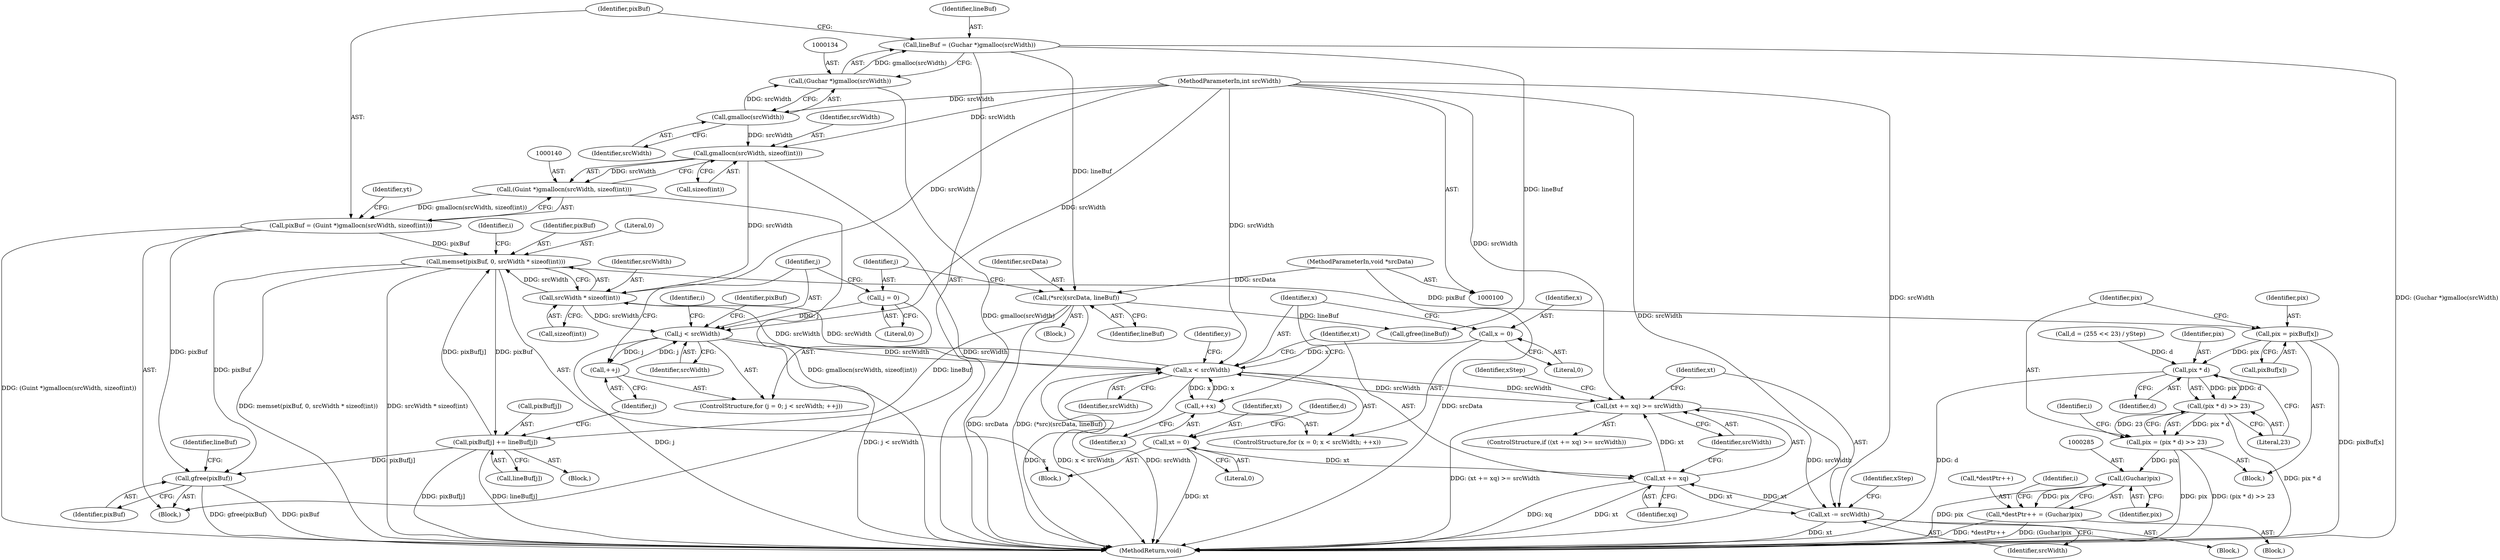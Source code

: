 digraph "0_poppler_957aa252912cde85d76c41e9710b33425a82b696@API" {
"1000181" [label="(Call,memset(pixBuf, 0, srcWidth * sizeof(int)))"];
"1000211" [label="(Call,pixBuf[j] += lineBuf[j])"];
"1000198" [label="(Call,(*src)(srcData, lineBuf))"];
"1000102" [label="(MethodParameterIn,void *srcData)"];
"1000131" [label="(Call,lineBuf = (Guchar *)gmalloc(srcWidth))"];
"1000133" [label="(Call,(Guchar *)gmalloc(srcWidth))"];
"1000135" [label="(Call,gmalloc(srcWidth))"];
"1000103" [label="(MethodParameterIn,int srcWidth)"];
"1000181" [label="(Call,memset(pixBuf, 0, srcWidth * sizeof(int)))"];
"1000137" [label="(Call,pixBuf = (Guint *)gmallocn(srcWidth, sizeof(int)))"];
"1000139" [label="(Call,(Guint *)gmallocn(srcWidth, sizeof(int)))"];
"1000141" [label="(Call,gmallocn(srcWidth, sizeof(int)))"];
"1000184" [label="(Call,srcWidth * sizeof(int))"];
"1000232" [label="(Call,x < srcWidth)"];
"1000235" [label="(Call,++x)"];
"1000229" [label="(Call,x = 0)"];
"1000205" [label="(Call,j < srcWidth)"];
"1000208" [label="(Call,++j)"];
"1000202" [label="(Call,j = 0)"];
"1000239" [label="(Call,(xt += xq) >= srcWidth)"];
"1000240" [label="(Call,xt += xq)"];
"1000218" [label="(Call,xt = 0)"];
"1000245" [label="(Call,xt -= srcWidth)"];
"1000258" [label="(Call,pix = pixBuf[x])"];
"1000266" [label="(Call,pix * d)"];
"1000265" [label="(Call,(pix * d) >> 23)"];
"1000263" [label="(Call,pix = (pix * d) >> 23)"];
"1000284" [label="(Call,(Guchar)pix)"];
"1000280" [label="(Call,*destPtr++ = (Guchar)pix)"];
"1000287" [label="(Call,gfree(pixBuf))"];
"1000205" [label="(Call,j < srcWidth)"];
"1000142" [label="(Identifier,srcWidth)"];
"1000287" [label="(Call,gfree(pixBuf))"];
"1000185" [label="(Identifier,srcWidth)"];
"1000218" [label="(Call,xt = 0)"];
"1000108" [label="(Block,)"];
"1000259" [label="(Identifier,pix)"];
"1000284" [label="(Call,(Guchar)pix)"];
"1000240" [label="(Call,xt += xq)"];
"1000161" [label="(Identifier,y)"];
"1000219" [label="(Identifier,xt)"];
"1000186" [label="(Call,sizeof(int))"];
"1000131" [label="(Call,lineBuf = (Guchar *)gmalloc(srcWidth))"];
"1000281" [label="(Call,*destPtr++)"];
"1000272" [label="(Identifier,i)"];
"1000204" [label="(Literal,0)"];
"1000290" [label="(Identifier,lineBuf)"];
"1000207" [label="(Identifier,srcWidth)"];
"1000291" [label="(MethodReturn,void)"];
"1000103" [label="(MethodParameterIn,int srcWidth)"];
"1000190" [label="(Identifier,i)"];
"1000182" [label="(Identifier,pixBuf)"];
"1000203" [label="(Identifier,j)"];
"1000236" [label="(Identifier,x)"];
"1000211" [label="(Call,pixBuf[j] += lineBuf[j])"];
"1000139" [label="(Call,(Guint *)gmallocn(srcWidth, sizeof(int)))"];
"1000162" [label="(Block,)"];
"1000200" [label="(Identifier,lineBuf)"];
"1000267" [label="(Identifier,pix)"];
"1000288" [label="(Identifier,pixBuf)"];
"1000232" [label="(Call,x < srcWidth)"];
"1000238" [label="(ControlStructure,if ((xt += xq) >= srcWidth))"];
"1000222" [label="(Identifier,d)"];
"1000221" [label="(Call,d = (255 << 23) / yStep)"];
"1000199" [label="(Identifier,srcData)"];
"1000146" [label="(Identifier,yt)"];
"1000102" [label="(MethodParameterIn,void *srcData)"];
"1000197" [label="(Block,)"];
"1000268" [label="(Identifier,d)"];
"1000280" [label="(Call,*destPtr++ = (Guchar)pix)"];
"1000234" [label="(Identifier,srcWidth)"];
"1000249" [label="(Identifier,xStep)"];
"1000233" [label="(Identifier,x)"];
"1000206" [label="(Identifier,j)"];
"1000237" [label="(Block,)"];
"1000241" [label="(Identifier,xt)"];
"1000209" [label="(Identifier,j)"];
"1000265" [label="(Call,(pix * d) >> 23)"];
"1000235" [label="(Call,++x)"];
"1000181" [label="(Call,memset(pixBuf, 0, srcWidth * sizeof(int)))"];
"1000244" [label="(Block,)"];
"1000243" [label="(Identifier,srcWidth)"];
"1000137" [label="(Call,pixBuf = (Guint *)gmallocn(srcWidth, sizeof(int)))"];
"1000215" [label="(Call,lineBuf[j])"];
"1000198" [label="(Call,(*src)(srcData, lineBuf))"];
"1000231" [label="(Literal,0)"];
"1000286" [label="(Identifier,pix)"];
"1000230" [label="(Identifier,x)"];
"1000210" [label="(Block,)"];
"1000279" [label="(Block,)"];
"1000135" [label="(Call,gmalloc(srcWidth))"];
"1000201" [label="(ControlStructure,for (j = 0; j < srcWidth; ++j))"];
"1000220" [label="(Literal,0)"];
"1000260" [label="(Call,pixBuf[x])"];
"1000269" [label="(Literal,23)"];
"1000228" [label="(ControlStructure,for (x = 0; x < srcWidth; ++x))"];
"1000246" [label="(Identifier,xt)"];
"1000138" [label="(Identifier,pixBuf)"];
"1000245" [label="(Call,xt -= srcWidth)"];
"1000208" [label="(Call,++j)"];
"1000229" [label="(Call,x = 0)"];
"1000256" [label="(Identifier,xStep)"];
"1000278" [label="(Identifier,i)"];
"1000196" [label="(Identifier,i)"];
"1000202" [label="(Call,j = 0)"];
"1000239" [label="(Call,(xt += xq) >= srcWidth)"];
"1000213" [label="(Identifier,pixBuf)"];
"1000242" [label="(Identifier,xq)"];
"1000143" [label="(Call,sizeof(int))"];
"1000289" [label="(Call,gfree(lineBuf))"];
"1000264" [label="(Identifier,pix)"];
"1000258" [label="(Call,pix = pixBuf[x])"];
"1000132" [label="(Identifier,lineBuf)"];
"1000212" [label="(Call,pixBuf[j])"];
"1000141" [label="(Call,gmallocn(srcWidth, sizeof(int)))"];
"1000247" [label="(Identifier,srcWidth)"];
"1000266" [label="(Call,pix * d)"];
"1000263" [label="(Call,pix = (pix * d) >> 23)"];
"1000184" [label="(Call,srcWidth * sizeof(int))"];
"1000133" [label="(Call,(Guchar *)gmalloc(srcWidth))"];
"1000136" [label="(Identifier,srcWidth)"];
"1000183" [label="(Literal,0)"];
"1000181" -> "1000162"  [label="AST: "];
"1000181" -> "1000184"  [label="CFG: "];
"1000182" -> "1000181"  [label="AST: "];
"1000183" -> "1000181"  [label="AST: "];
"1000184" -> "1000181"  [label="AST: "];
"1000190" -> "1000181"  [label="CFG: "];
"1000181" -> "1000291"  [label="DDG: memset(pixBuf, 0, srcWidth * sizeof(int))"];
"1000181" -> "1000291"  [label="DDG: srcWidth * sizeof(int)"];
"1000211" -> "1000181"  [label="DDG: pixBuf[j]"];
"1000137" -> "1000181"  [label="DDG: pixBuf"];
"1000184" -> "1000181"  [label="DDG: srcWidth"];
"1000181" -> "1000211"  [label="DDG: pixBuf"];
"1000181" -> "1000258"  [label="DDG: pixBuf"];
"1000181" -> "1000287"  [label="DDG: pixBuf"];
"1000211" -> "1000210"  [label="AST: "];
"1000211" -> "1000215"  [label="CFG: "];
"1000212" -> "1000211"  [label="AST: "];
"1000215" -> "1000211"  [label="AST: "];
"1000209" -> "1000211"  [label="CFG: "];
"1000211" -> "1000291"  [label="DDG: pixBuf[j]"];
"1000211" -> "1000291"  [label="DDG: lineBuf[j]"];
"1000198" -> "1000211"  [label="DDG: lineBuf"];
"1000211" -> "1000287"  [label="DDG: pixBuf[j]"];
"1000198" -> "1000197"  [label="AST: "];
"1000198" -> "1000200"  [label="CFG: "];
"1000199" -> "1000198"  [label="AST: "];
"1000200" -> "1000198"  [label="AST: "];
"1000203" -> "1000198"  [label="CFG: "];
"1000198" -> "1000291"  [label="DDG: srcData"];
"1000198" -> "1000291"  [label="DDG: (*src)(srcData, lineBuf)"];
"1000102" -> "1000198"  [label="DDG: srcData"];
"1000131" -> "1000198"  [label="DDG: lineBuf"];
"1000198" -> "1000289"  [label="DDG: lineBuf"];
"1000102" -> "1000100"  [label="AST: "];
"1000102" -> "1000291"  [label="DDG: srcData"];
"1000131" -> "1000108"  [label="AST: "];
"1000131" -> "1000133"  [label="CFG: "];
"1000132" -> "1000131"  [label="AST: "];
"1000133" -> "1000131"  [label="AST: "];
"1000138" -> "1000131"  [label="CFG: "];
"1000131" -> "1000291"  [label="DDG: (Guchar *)gmalloc(srcWidth)"];
"1000133" -> "1000131"  [label="DDG: gmalloc(srcWidth)"];
"1000131" -> "1000289"  [label="DDG: lineBuf"];
"1000133" -> "1000135"  [label="CFG: "];
"1000134" -> "1000133"  [label="AST: "];
"1000135" -> "1000133"  [label="AST: "];
"1000133" -> "1000291"  [label="DDG: gmalloc(srcWidth)"];
"1000135" -> "1000133"  [label="DDG: srcWidth"];
"1000135" -> "1000136"  [label="CFG: "];
"1000136" -> "1000135"  [label="AST: "];
"1000103" -> "1000135"  [label="DDG: srcWidth"];
"1000135" -> "1000141"  [label="DDG: srcWidth"];
"1000103" -> "1000100"  [label="AST: "];
"1000103" -> "1000291"  [label="DDG: srcWidth"];
"1000103" -> "1000141"  [label="DDG: srcWidth"];
"1000103" -> "1000184"  [label="DDG: srcWidth"];
"1000103" -> "1000205"  [label="DDG: srcWidth"];
"1000103" -> "1000232"  [label="DDG: srcWidth"];
"1000103" -> "1000239"  [label="DDG: srcWidth"];
"1000103" -> "1000245"  [label="DDG: srcWidth"];
"1000137" -> "1000108"  [label="AST: "];
"1000137" -> "1000139"  [label="CFG: "];
"1000138" -> "1000137"  [label="AST: "];
"1000139" -> "1000137"  [label="AST: "];
"1000146" -> "1000137"  [label="CFG: "];
"1000137" -> "1000291"  [label="DDG: (Guint *)gmallocn(srcWidth, sizeof(int))"];
"1000139" -> "1000137"  [label="DDG: gmallocn(srcWidth, sizeof(int))"];
"1000137" -> "1000287"  [label="DDG: pixBuf"];
"1000139" -> "1000141"  [label="CFG: "];
"1000140" -> "1000139"  [label="AST: "];
"1000141" -> "1000139"  [label="AST: "];
"1000139" -> "1000291"  [label="DDG: gmallocn(srcWidth, sizeof(int))"];
"1000141" -> "1000139"  [label="DDG: srcWidth"];
"1000141" -> "1000143"  [label="CFG: "];
"1000142" -> "1000141"  [label="AST: "];
"1000143" -> "1000141"  [label="AST: "];
"1000141" -> "1000291"  [label="DDG: srcWidth"];
"1000141" -> "1000184"  [label="DDG: srcWidth"];
"1000184" -> "1000186"  [label="CFG: "];
"1000185" -> "1000184"  [label="AST: "];
"1000186" -> "1000184"  [label="AST: "];
"1000232" -> "1000184"  [label="DDG: srcWidth"];
"1000184" -> "1000205"  [label="DDG: srcWidth"];
"1000184" -> "1000232"  [label="DDG: srcWidth"];
"1000232" -> "1000228"  [label="AST: "];
"1000232" -> "1000234"  [label="CFG: "];
"1000233" -> "1000232"  [label="AST: "];
"1000234" -> "1000232"  [label="AST: "];
"1000241" -> "1000232"  [label="CFG: "];
"1000161" -> "1000232"  [label="CFG: "];
"1000232" -> "1000291"  [label="DDG: x"];
"1000232" -> "1000291"  [label="DDG: x < srcWidth"];
"1000232" -> "1000291"  [label="DDG: srcWidth"];
"1000235" -> "1000232"  [label="DDG: x"];
"1000229" -> "1000232"  [label="DDG: x"];
"1000205" -> "1000232"  [label="DDG: srcWidth"];
"1000239" -> "1000232"  [label="DDG: srcWidth"];
"1000232" -> "1000235"  [label="DDG: x"];
"1000232" -> "1000239"  [label="DDG: srcWidth"];
"1000235" -> "1000228"  [label="AST: "];
"1000235" -> "1000236"  [label="CFG: "];
"1000236" -> "1000235"  [label="AST: "];
"1000233" -> "1000235"  [label="CFG: "];
"1000229" -> "1000228"  [label="AST: "];
"1000229" -> "1000231"  [label="CFG: "];
"1000230" -> "1000229"  [label="AST: "];
"1000231" -> "1000229"  [label="AST: "];
"1000233" -> "1000229"  [label="CFG: "];
"1000205" -> "1000201"  [label="AST: "];
"1000205" -> "1000207"  [label="CFG: "];
"1000206" -> "1000205"  [label="AST: "];
"1000207" -> "1000205"  [label="AST: "];
"1000213" -> "1000205"  [label="CFG: "];
"1000196" -> "1000205"  [label="CFG: "];
"1000205" -> "1000291"  [label="DDG: j"];
"1000205" -> "1000291"  [label="DDG: j < srcWidth"];
"1000208" -> "1000205"  [label="DDG: j"];
"1000202" -> "1000205"  [label="DDG: j"];
"1000205" -> "1000208"  [label="DDG: j"];
"1000208" -> "1000201"  [label="AST: "];
"1000208" -> "1000209"  [label="CFG: "];
"1000209" -> "1000208"  [label="AST: "];
"1000206" -> "1000208"  [label="CFG: "];
"1000202" -> "1000201"  [label="AST: "];
"1000202" -> "1000204"  [label="CFG: "];
"1000203" -> "1000202"  [label="AST: "];
"1000204" -> "1000202"  [label="AST: "];
"1000206" -> "1000202"  [label="CFG: "];
"1000239" -> "1000238"  [label="AST: "];
"1000239" -> "1000243"  [label="CFG: "];
"1000240" -> "1000239"  [label="AST: "];
"1000243" -> "1000239"  [label="AST: "];
"1000246" -> "1000239"  [label="CFG: "];
"1000256" -> "1000239"  [label="CFG: "];
"1000239" -> "1000291"  [label="DDG: (xt += xq) >= srcWidth"];
"1000240" -> "1000239"  [label="DDG: xt"];
"1000239" -> "1000245"  [label="DDG: srcWidth"];
"1000240" -> "1000242"  [label="CFG: "];
"1000241" -> "1000240"  [label="AST: "];
"1000242" -> "1000240"  [label="AST: "];
"1000243" -> "1000240"  [label="CFG: "];
"1000240" -> "1000291"  [label="DDG: xq"];
"1000240" -> "1000291"  [label="DDG: xt"];
"1000218" -> "1000240"  [label="DDG: xt"];
"1000245" -> "1000240"  [label="DDG: xt"];
"1000240" -> "1000245"  [label="DDG: xt"];
"1000218" -> "1000162"  [label="AST: "];
"1000218" -> "1000220"  [label="CFG: "];
"1000219" -> "1000218"  [label="AST: "];
"1000220" -> "1000218"  [label="AST: "];
"1000222" -> "1000218"  [label="CFG: "];
"1000218" -> "1000291"  [label="DDG: xt"];
"1000245" -> "1000244"  [label="AST: "];
"1000245" -> "1000247"  [label="CFG: "];
"1000246" -> "1000245"  [label="AST: "];
"1000247" -> "1000245"  [label="AST: "];
"1000249" -> "1000245"  [label="CFG: "];
"1000245" -> "1000291"  [label="DDG: xt"];
"1000258" -> "1000237"  [label="AST: "];
"1000258" -> "1000260"  [label="CFG: "];
"1000259" -> "1000258"  [label="AST: "];
"1000260" -> "1000258"  [label="AST: "];
"1000264" -> "1000258"  [label="CFG: "];
"1000258" -> "1000291"  [label="DDG: pixBuf[x]"];
"1000258" -> "1000266"  [label="DDG: pix"];
"1000266" -> "1000265"  [label="AST: "];
"1000266" -> "1000268"  [label="CFG: "];
"1000267" -> "1000266"  [label="AST: "];
"1000268" -> "1000266"  [label="AST: "];
"1000269" -> "1000266"  [label="CFG: "];
"1000266" -> "1000291"  [label="DDG: d"];
"1000266" -> "1000265"  [label="DDG: pix"];
"1000266" -> "1000265"  [label="DDG: d"];
"1000221" -> "1000266"  [label="DDG: d"];
"1000265" -> "1000263"  [label="AST: "];
"1000265" -> "1000269"  [label="CFG: "];
"1000269" -> "1000265"  [label="AST: "];
"1000263" -> "1000265"  [label="CFG: "];
"1000265" -> "1000291"  [label="DDG: pix * d"];
"1000265" -> "1000263"  [label="DDG: pix * d"];
"1000265" -> "1000263"  [label="DDG: 23"];
"1000263" -> "1000237"  [label="AST: "];
"1000264" -> "1000263"  [label="AST: "];
"1000272" -> "1000263"  [label="CFG: "];
"1000263" -> "1000291"  [label="DDG: (pix * d) >> 23"];
"1000263" -> "1000291"  [label="DDG: pix"];
"1000263" -> "1000284"  [label="DDG: pix"];
"1000284" -> "1000280"  [label="AST: "];
"1000284" -> "1000286"  [label="CFG: "];
"1000285" -> "1000284"  [label="AST: "];
"1000286" -> "1000284"  [label="AST: "];
"1000280" -> "1000284"  [label="CFG: "];
"1000284" -> "1000291"  [label="DDG: pix"];
"1000284" -> "1000280"  [label="DDG: pix"];
"1000280" -> "1000279"  [label="AST: "];
"1000281" -> "1000280"  [label="AST: "];
"1000278" -> "1000280"  [label="CFG: "];
"1000280" -> "1000291"  [label="DDG: (Guchar)pix"];
"1000280" -> "1000291"  [label="DDG: *destPtr++"];
"1000287" -> "1000108"  [label="AST: "];
"1000287" -> "1000288"  [label="CFG: "];
"1000288" -> "1000287"  [label="AST: "];
"1000290" -> "1000287"  [label="CFG: "];
"1000287" -> "1000291"  [label="DDG: gfree(pixBuf)"];
"1000287" -> "1000291"  [label="DDG: pixBuf"];
}
